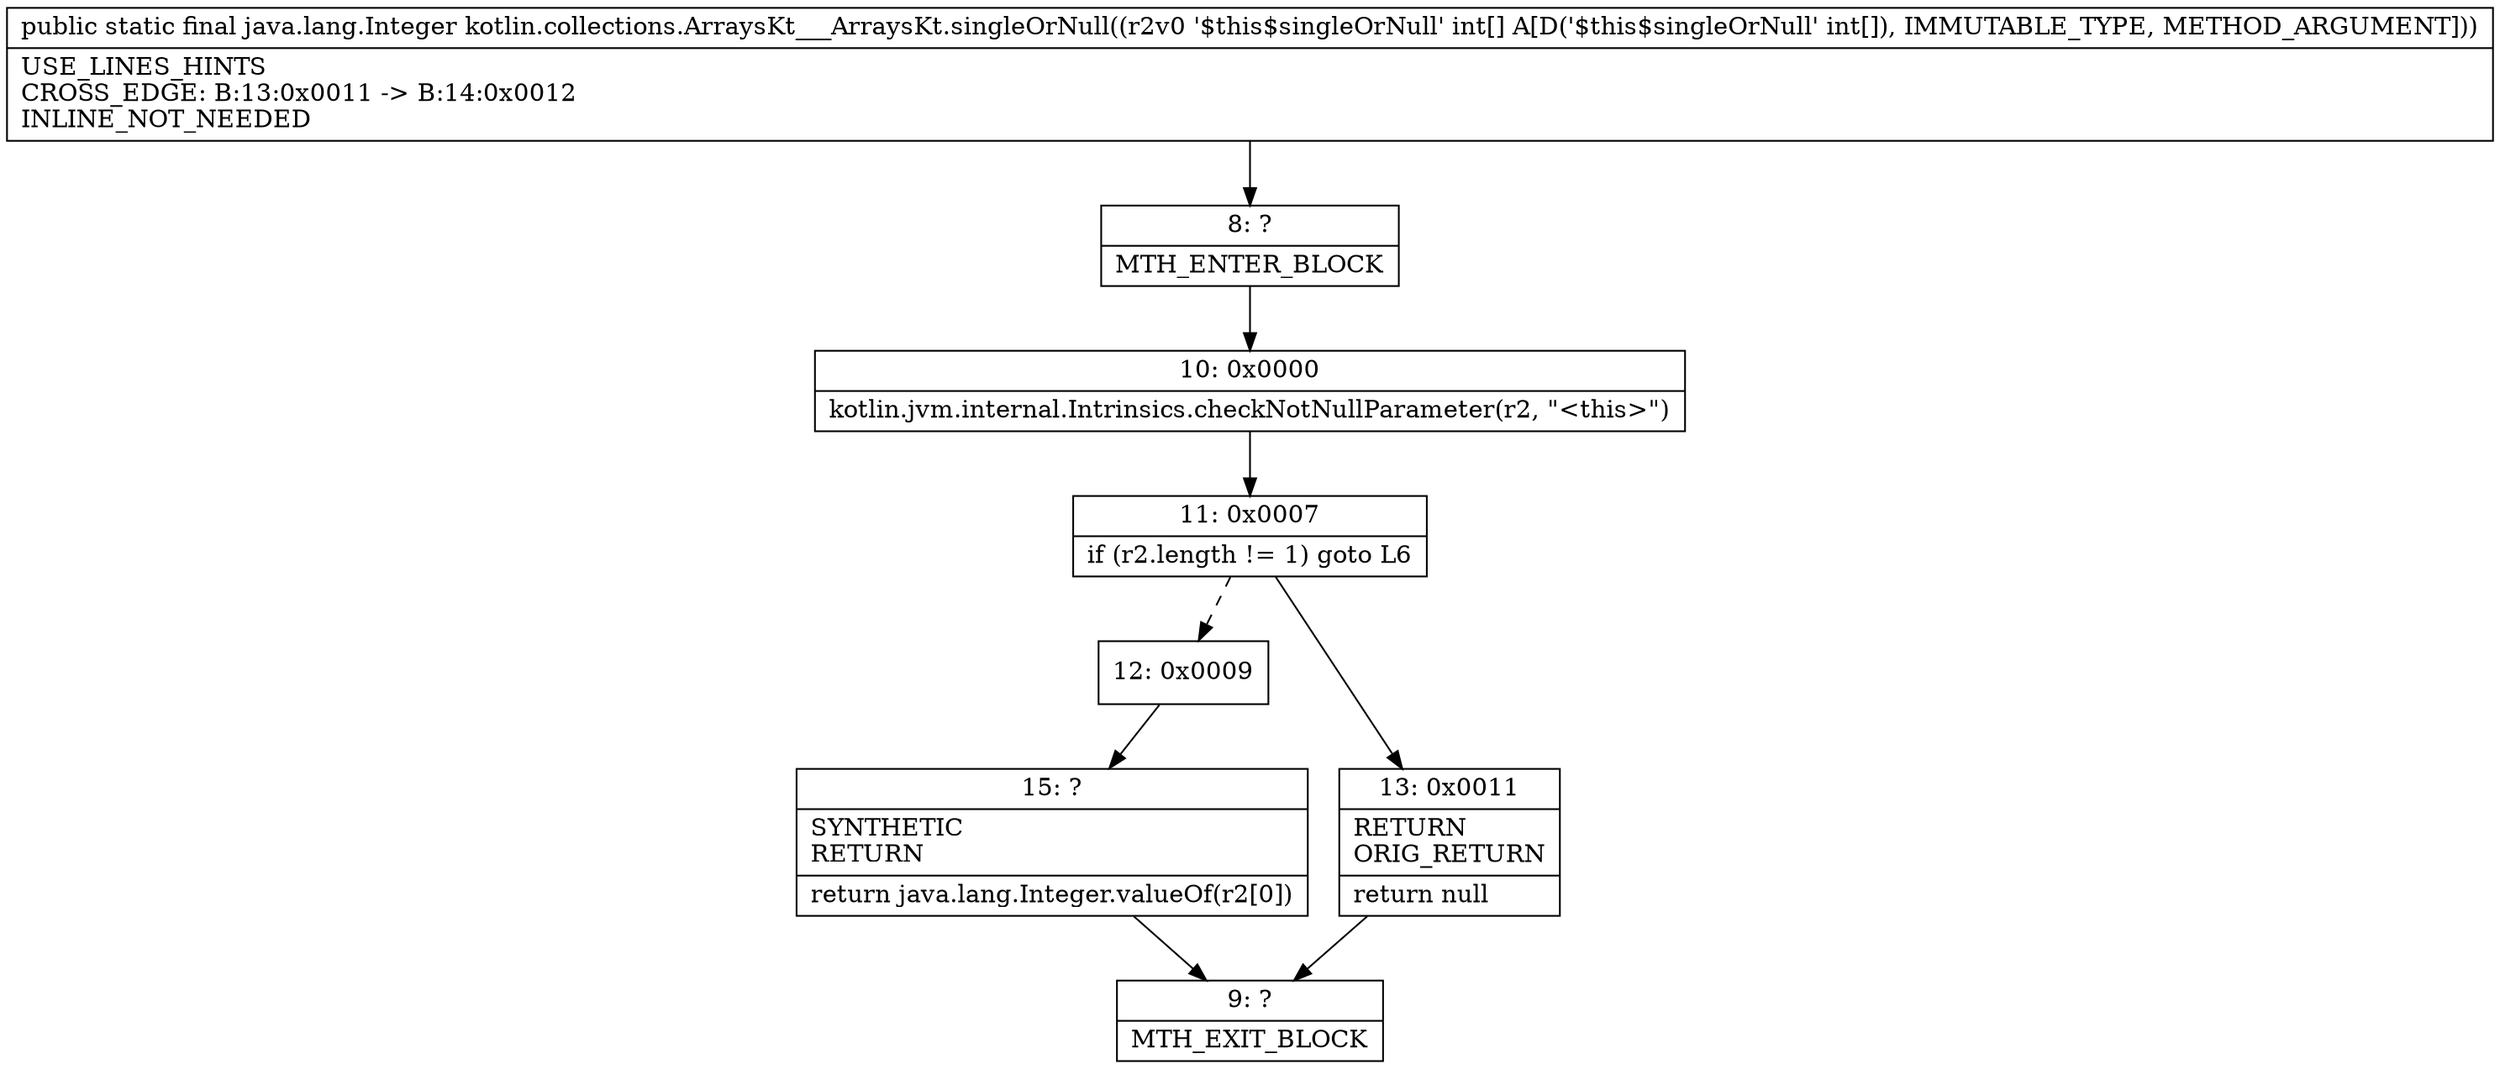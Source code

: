 digraph "CFG forkotlin.collections.ArraysKt___ArraysKt.singleOrNull([I)Ljava\/lang\/Integer;" {
Node_8 [shape=record,label="{8\:\ ?|MTH_ENTER_BLOCK\l}"];
Node_10 [shape=record,label="{10\:\ 0x0000|kotlin.jvm.internal.Intrinsics.checkNotNullParameter(r2, \"\<this\>\")\l}"];
Node_11 [shape=record,label="{11\:\ 0x0007|if (r2.length != 1) goto L6\l}"];
Node_12 [shape=record,label="{12\:\ 0x0009}"];
Node_15 [shape=record,label="{15\:\ ?|SYNTHETIC\lRETURN\l|return java.lang.Integer.valueOf(r2[0])\l}"];
Node_9 [shape=record,label="{9\:\ ?|MTH_EXIT_BLOCK\l}"];
Node_13 [shape=record,label="{13\:\ 0x0011|RETURN\lORIG_RETURN\l|return null\l}"];
MethodNode[shape=record,label="{public static final java.lang.Integer kotlin.collections.ArraysKt___ArraysKt.singleOrNull((r2v0 '$this$singleOrNull' int[] A[D('$this$singleOrNull' int[]), IMMUTABLE_TYPE, METHOD_ARGUMENT]))  | USE_LINES_HINTS\lCROSS_EDGE: B:13:0x0011 \-\> B:14:0x0012\lINLINE_NOT_NEEDED\l}"];
MethodNode -> Node_8;Node_8 -> Node_10;
Node_10 -> Node_11;
Node_11 -> Node_12[style=dashed];
Node_11 -> Node_13;
Node_12 -> Node_15;
Node_15 -> Node_9;
Node_13 -> Node_9;
}

